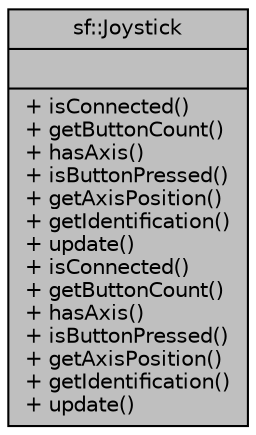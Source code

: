 digraph "sf::Joystick"
{
 // LATEX_PDF_SIZE
  edge [fontname="Helvetica",fontsize="10",labelfontname="Helvetica",labelfontsize="10"];
  node [fontname="Helvetica",fontsize="10",shape=record];
  Node1 [label="{sf::Joystick\n||+ isConnected()\l+ getButtonCount()\l+ hasAxis()\l+ isButtonPressed()\l+ getAxisPosition()\l+ getIdentification()\l+ update()\l+ isConnected()\l+ getButtonCount()\l+ hasAxis()\l+ isButtonPressed()\l+ getAxisPosition()\l+ getIdentification()\l+ update()\l}",height=0.2,width=0.4,color="black", fillcolor="grey75", style="filled", fontcolor="black",tooltip="Give access to the real-time state of the joysticks."];
}
